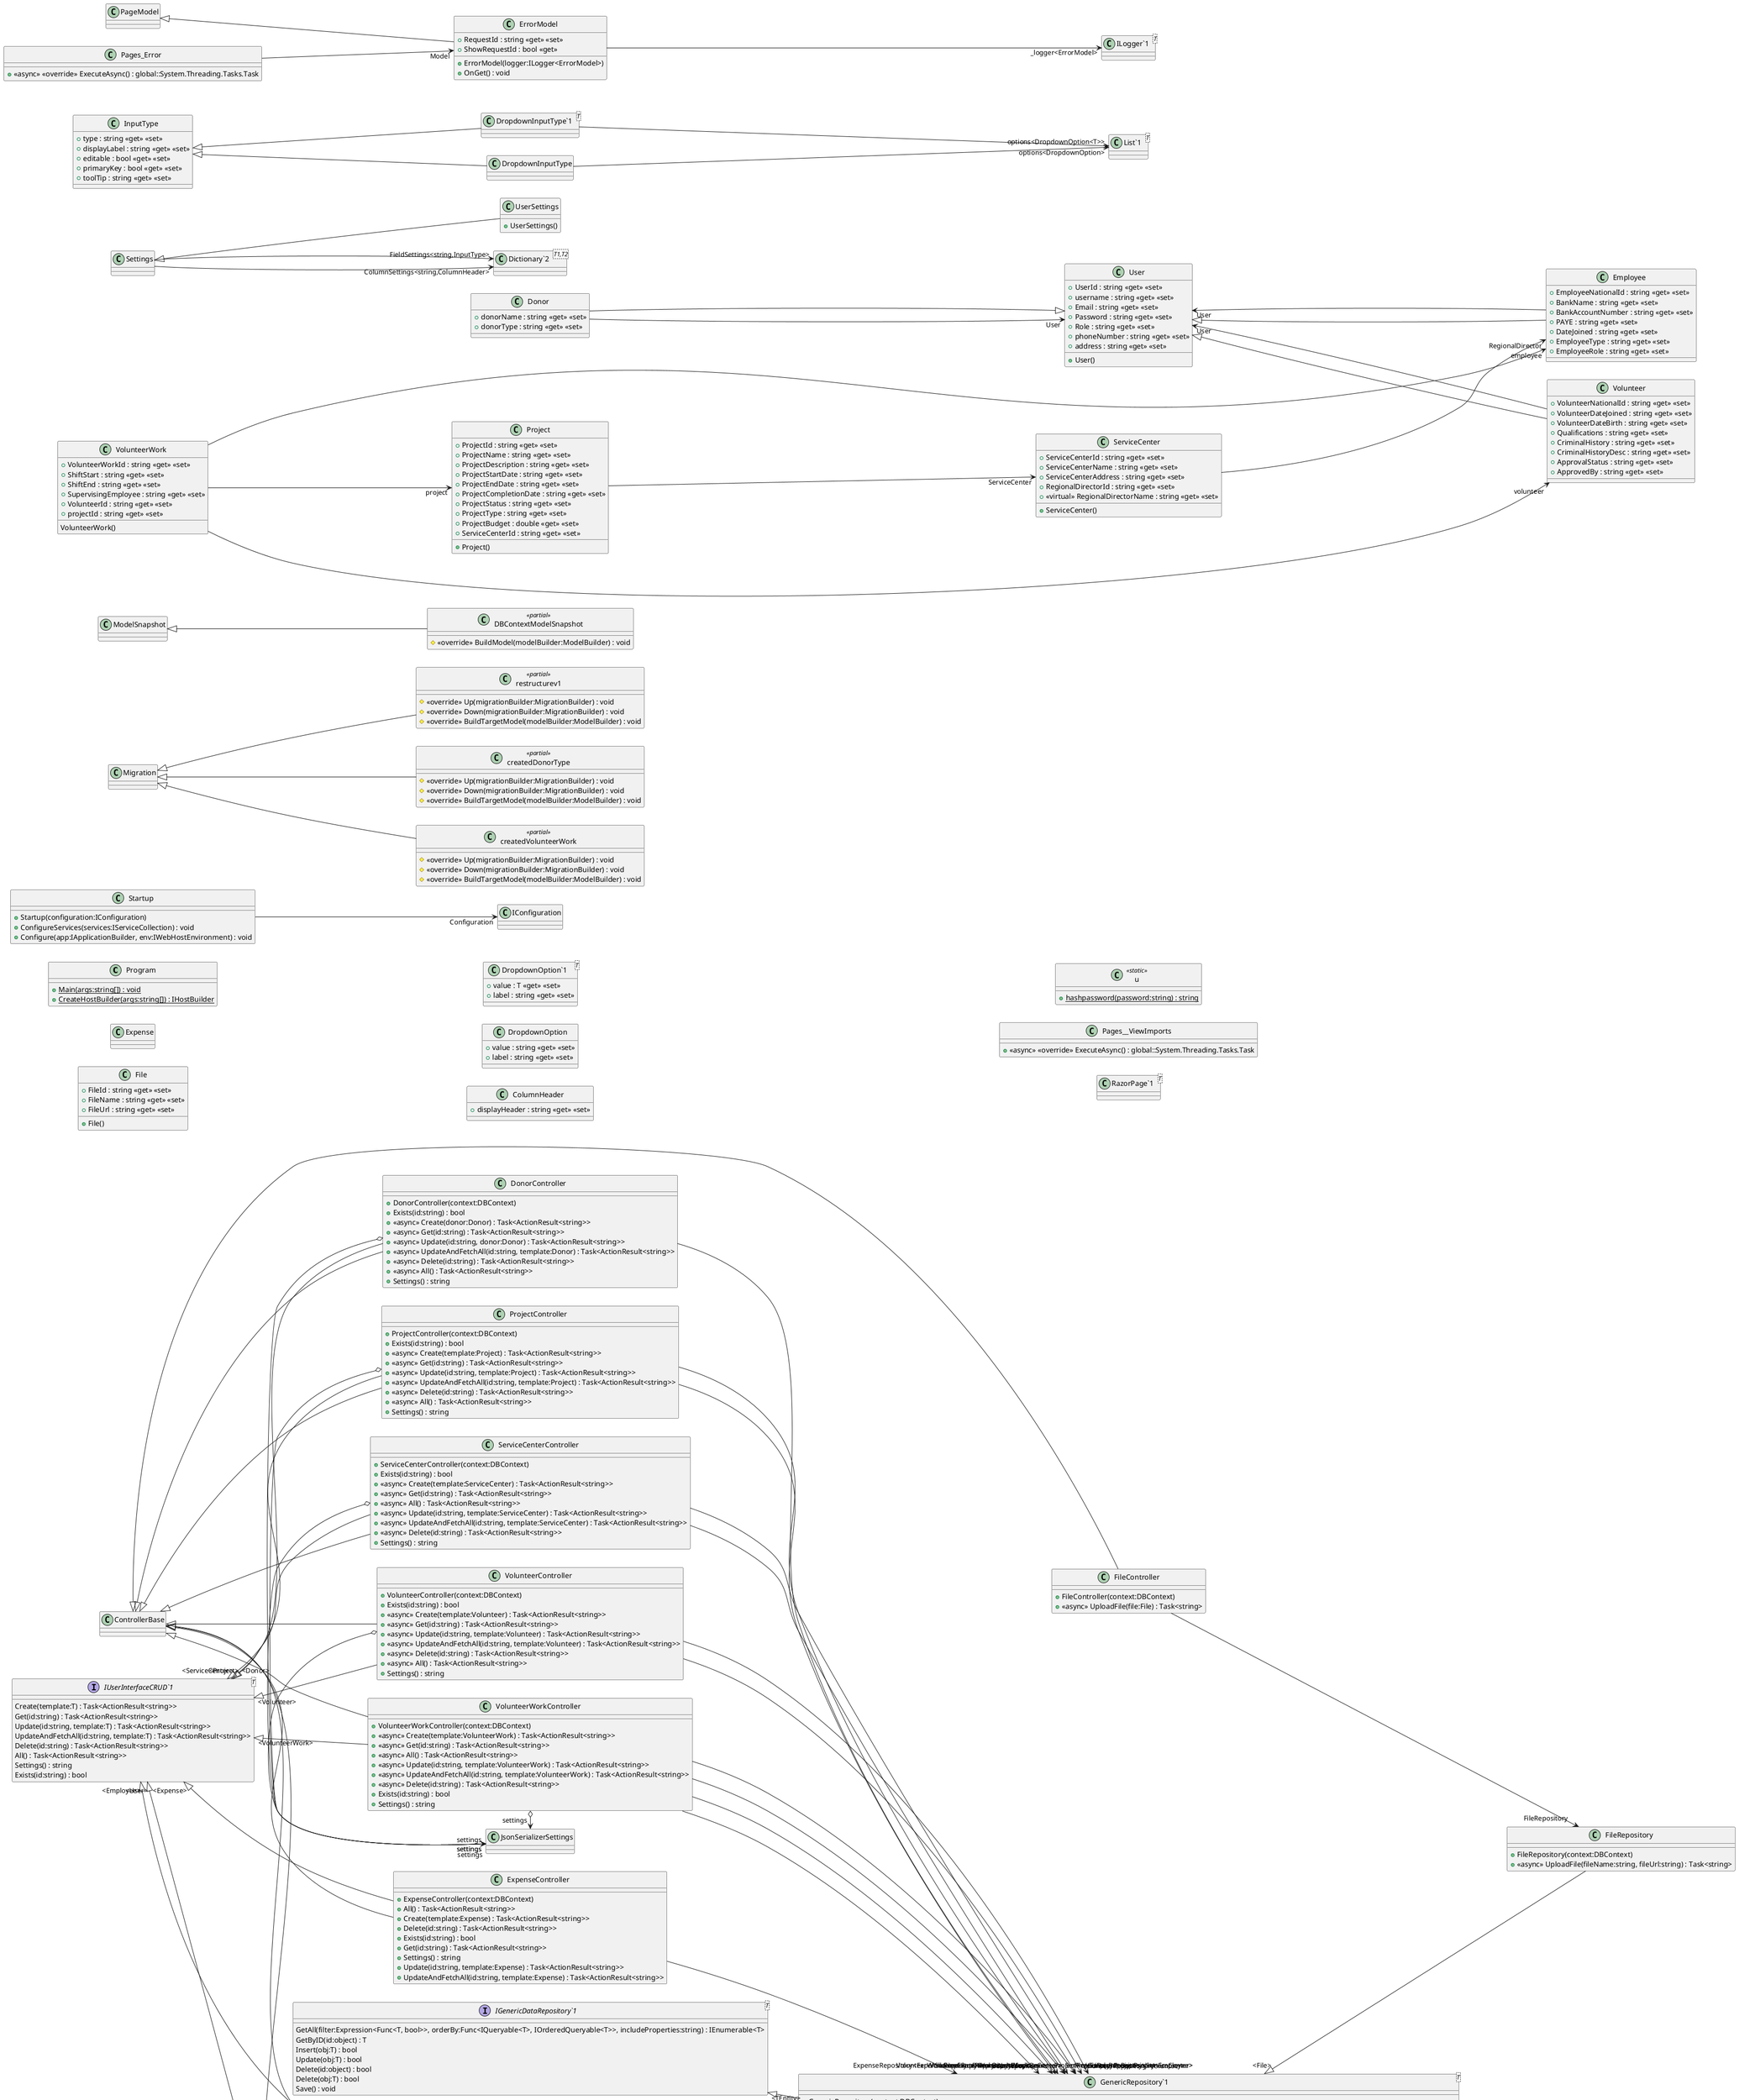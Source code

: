 @startuml

left to right direction

class Program {
    + {static} Main(args:string[]) : void
    + {static} CreateHostBuilder(args:string[]) : IHostBuilder
}
class Startup {
    + Startup(configuration:IConfiguration)
    + ConfigureServices(services:IServiceCollection) : void
    + Configure(app:IApplicationBuilder, env:IWebHostEnvironment) : void
}
Startup --> "Configuration" IConfiguration
class DonorController {
    + DonorController(context:DBContext)
    + Exists(id:string) : bool
    + <<async>> Create(donor:Donor) : Task<ActionResult<string>>
    + <<async>> Get(id:string) : Task<ActionResult<string>>
    + <<async>> Update(id:string, donor:Donor) : Task<ActionResult<string>>
    + <<async>> UpdateAndFetchAll(id:string, template:Donor) : Task<ActionResult<string>>
    + <<async>> Delete(id:string) : Task<ActionResult<string>>
    + <<async>> All() : Task<ActionResult<string>>
    + Settings() : string
}
class "IUserInterfaceCRUD`1"<T> {
}
class "GenericRepository`1"<T> {
}
ControllerBase <|-- DonorController
"IUserInterfaceCRUD`1" "<Donor>" <|-- DonorController
DonorController --> "DonorRepository<Donor>" "GenericRepository`1"
DonorController o-> "settings" JsonSerializerSettings
class EmployeeController {
    + EmployeeController(context:DBContext)
    + <<async>> Create(template:Employee) : Task<ActionResult<string>>
    + <<async>> Get(id:string) : Task<ActionResult<string>>
    + <<async>> Update(id:string, template:Employee) : Task<ActionResult<string>>
    + <<async>> UpdateAndFetchAll(id:string, template:Employee) : Task<ActionResult<string>>
    + <<async>> Delete(id:string) : Task<ActionResult<string>>
    + <<async>> All() : Task<ActionResult<string>>
    + Settings() : string
    + Exists(id:string) : bool
}
class "IUserInterfaceCRUD`1"<T> {
}
class "GenericRepository`1"<T> {
}
ControllerBase <|-- EmployeeController
"IUserInterfaceCRUD`1" "<Employee>" <|-- EmployeeController
EmployeeController --> "EmployeeRepository<Employee>" "GenericRepository`1"
class ExpenseController {
    + ExpenseController(context:DBContext)
    + All() : Task<ActionResult<string>>
    + Create(template:Expense) : Task<ActionResult<string>>
    + Delete(id:string) : Task<ActionResult<string>>
    + Exists(id:string) : bool
    + Get(id:string) : Task<ActionResult<string>>
    + Settings() : string
    + Update(id:string, template:Expense) : Task<ActionResult<string>>
    + UpdateAndFetchAll(id:string, template:Expense) : Task<ActionResult<string>>
}
class "IUserInterfaceCRUD`1"<T> {
}
class "GenericRepository`1"<T> {
}
ControllerBase <|-- ExpenseController
"IUserInterfaceCRUD`1" "<Expense>" <|-- ExpenseController
ExpenseController --> "ExpenseRepository<Expense>" "GenericRepository`1"
class FileController {
    + FileController(context:DBContext)
    + <<async>> UploadFile(file:File) : Task<string>
}
ControllerBase <|-- FileController
FileController --> "FileRepository" FileRepository
class ProjectController {
    + ProjectController(context:DBContext)
    + Exists(id:string) : bool
    + <<async>> Create(template:Project) : Task<ActionResult<string>>
    + <<async>> Get(id:string) : Task<ActionResult<string>>
    + <<async>> Update(id:string, template:Project) : Task<ActionResult<string>>
    + <<async>> UpdateAndFetchAll(id:string, template:Project) : Task<ActionResult<string>>
    + <<async>> Delete(id:string) : Task<ActionResult<string>>
    + <<async>> All() : Task<ActionResult<string>>
    + Settings() : string
}
class "IUserInterfaceCRUD`1"<T> {
}
class "GenericRepository`1"<T> {
}
ControllerBase <|-- ProjectController
"IUserInterfaceCRUD`1" "<Project>" <|-- ProjectController
ProjectController --> "ProjectRepository<Project>" "GenericRepository`1"
ProjectController --> "ServiceCenterRepository<ServiceCenter>" "GenericRepository`1"
ProjectController o-> "settings" JsonSerializerSettings
class ServiceCenterController {
    + ServiceCenterController(context:DBContext)
    + Exists(id:string) : bool
    + <<async>> Create(template:ServiceCenter) : Task<ActionResult<string>>
    + <<async>> Get(id:string) : Task<ActionResult<string>>
    + <<async>> All() : Task<ActionResult<string>>
    + <<async>> Update(id:string, template:ServiceCenter) : Task<ActionResult<string>>
    + <<async>> UpdateAndFetchAll(id:string, template:ServiceCenter) : Task<ActionResult<string>>
    + <<async>> Delete(id:string) : Task<ActionResult<string>>
    + Settings() : string
}
class "IUserInterfaceCRUD`1"<T> {
}
class "GenericRepository`1"<T> {
}
ControllerBase <|-- ServiceCenterController
"IUserInterfaceCRUD`1" "<ServiceCenter>" <|-- ServiceCenterController
ServiceCenterController --> "ServiceCenterRepository<ServiceCenter>" "GenericRepository`1"
ServiceCenterController --> "UserRepository<User>" "GenericRepository`1"
ServiceCenterController o-> "settings" JsonSerializerSettings
class UserController {
    + UserController(context:DBContext)
    + Exists(id:string) : bool
    + <<async>> LoginUser(user:User) : Task<ActionResult<String>>
    + <<async>> Create(template:User) : Task<ActionResult<string>>
    + <<async>> Get(id:string) : Task<ActionResult<string>>
    + <<async>> Update(id:string, template:User) : Task<ActionResult<string>>
    + <<async>> UpdateAndFetchAll(id:string, template:User) : Task<ActionResult<string>>
    + <<async>> Delete(id:string) : Task<ActionResult<string>>
    + <<async>> All() : Task<ActionResult<string>>
    + Settings() : string
}
class "IUserInterfaceCRUD`1"<T> {
}
ControllerBase <|-- UserController
"IUserInterfaceCRUD`1" "<User>" <|-- UserController
UserController --> "UserRepository" UserRepository
class VolunteerController {
    + VolunteerController(context:DBContext)
    + Exists(id:string) : bool
    + <<async>> Create(template:Volunteer) : Task<ActionResult<string>>
    + <<async>> Get(id:string) : Task<ActionResult<string>>
    + <<async>> Update(id:string, template:Volunteer) : Task<ActionResult<string>>
    + <<async>> UpdateAndFetchAll(id:string, template:Volunteer) : Task<ActionResult<string>>
    + <<async>> Delete(id:string) : Task<ActionResult<string>>
    + <<async>> All() : Task<ActionResult<string>>
    + Settings() : string
}
class "IUserInterfaceCRUD`1"<T> {
}
class "GenericRepository`1"<T> {
}
ControllerBase <|-- VolunteerController
"IUserInterfaceCRUD`1" "<Volunteer>" <|-- VolunteerController
VolunteerController --> "VolunteerRepository<Volunteer>" "GenericRepository`1"
VolunteerController --> "EmployeeRepository<Employee>" "GenericRepository`1"
VolunteerController o-> "settings" JsonSerializerSettings
class VolunteerWorkController {
    + VolunteerWorkController(context:DBContext)
    + <<async>> Create(template:VolunteerWork) : Task<ActionResult<string>>
    + <<async>> Get(id:string) : Task<ActionResult<string>>
    + <<async>> All() : Task<ActionResult<string>>
    + <<async>> Update(id:string, template:VolunteerWork) : Task<ActionResult<string>>
    + <<async>> UpdateAndFetchAll(id:string, template:VolunteerWork) : Task<ActionResult<string>>
    + <<async>> Delete(id:string) : Task<ActionResult<string>>
    + Exists(id:string) : bool
    + Settings() : string
}
class "IUserInterfaceCRUD`1"<T> {
}
class "GenericRepository`1"<T> {
}
ControllerBase <|-- VolunteerWorkController
"IUserInterfaceCRUD`1" "<VolunteerWork>" <|-- VolunteerWorkController
VolunteerWorkController --> "VolunteerWorkRepository<VolunteerWork>" "GenericRepository`1"
VolunteerWorkController --> "VolunteerRepository<Volunteer>" "GenericRepository`1"
VolunteerWorkController --> "EmployeeRepository<Employee>" "GenericRepository`1"
VolunteerWorkController --> "ProjectRepository<Project>" "GenericRepository`1"
VolunteerWorkController o-> "settings" JsonSerializerSettings
class FileRepository {
    + FileRepository(context:DBContext)
    + <<async>> UploadFile(fileName:string, fileUrl:string) : Task<string>
}
class "GenericRepository`1"<T> {
}
"GenericRepository`1" "<File>" <|-- FileRepository
class "GenericRepository`1"<TEntity> {
    + GenericRepository(context:DBContext)
    + <<virtual>> GetAll(filter:Expression<Func<TEntity, bool>>, orderBy:Func<IQueryable<TEntity>, IOrderedQueryable<TEntity>>, includeProperties:string) : IEnumerable<TEntity>
    + <<virtual>> GetByID(id:object) : TEntity
    + <<virtual>> Insert(entity:TEntity) : bool
    + <<virtual>> Update(entityToUpdate:TEntity) : bool
    + <<virtual>> Delete(id:object) : bool
    + <<virtual>> Delete(entityToDelete:TEntity) : bool
    + <<virtual>> <<async>> GetAllAsync(filter:Expression<Func<TEntity, bool>>, orderBy:Func<IQueryable<TEntity>, IOrderedQueryable<TEntity>>, includeProperties:string) : Task<IEnumerable<TEntity>>
    + <<virtual>> <<async>> GetByIDAsync(id:object) : Task<TEntity>
    + <<virtual>> <<async>> InsertAsync(entity:TEntity) : Task<bool>
    + <<virtual>> <<async>> UpdateAsync(entityToUpdate:TEntity) : Task<bool>
    + <<virtual>> <<async>> DeleteAsync(id:object) : Task<bool>
    + <<virtual>> <<async>> DeleteAsync(entityToDelete:TEntity) : Task<bool>
    + Save() : void
    + <<async>> SaveAsync() : Task
}
class "IGenericDataRepository`1"<T> {
}
class "DbSet`1"<T> {
}
"IGenericDataRepository`1" "<TEntity>" <|-- "GenericRepository`1"
"GenericRepository`1" --> "context" DBContext
"GenericRepository`1" --> "dbSet<TEntity>" "DbSet`1"
class RepositoryReference {
    + RepositoryReference(context:DBContext)
    + BeginTransaction() : void
    + Commit() : void
    + Dispose() : void
    + Rollback() : void
}
class "GenericRepository`1"<T> {
}
IRepositoryReference <|-- RepositoryReference
IDisposable <|-- RepositoryReference
RepositoryReference --> "context" DBContext
RepositoryReference --> "employeeRepository<Employee>" "GenericRepository`1"
RepositoryReference --> "donorRepository<Donor>" "GenericRepository`1"
RepositoryReference --> "projectRepository<Project>" "GenericRepository`1"
RepositoryReference --> "serviceCenterRepository<ServiceCenter>" "GenericRepository`1"
RepositoryReference --> "userRepository" UserRepository
RepositoryReference --> "volunteerRepository<Volunteer>" "GenericRepository`1"
RepositoryReference --> "volunteerWorkRepository<VolunteerWork>" "GenericRepository`1"
RepositoryReference --> "EmployeeRepository<Employee>" "GenericRepository`1"
RepositoryReference --> "DonorRepository<Donor>" "GenericRepository`1"
RepositoryReference --> "ProjectRepository<Project>" "GenericRepository`1"
RepositoryReference --> "ServiceCenterRepository<ServiceCenter>" "GenericRepository`1"
RepositoryReference --> "UserRepository" UserRepository
RepositoryReference --> "VolunteerRepository<Volunteer>" "GenericRepository`1"
RepositoryReference --> "VolunteerWorkRepository<VolunteerWork>" "GenericRepository`1"
class UserRepository {
    + UserRepository(context:DBContext)
    + <<virtual>> <<async>> Login(username:string, password:string) : Task<User>
    + <<virtual>> <<async>> Register(username:string, password:string) : Task<User>
}
class "GenericRepository`1"<T> {
}
"GenericRepository`1" "<User>" <|-- UserRepository
class DBContext {
    + DBContext(options:DbContextOptions<DBContext>)
    + DBContext()
    # <<override>> OnModelCreating(modelBuilder:ModelBuilder) : void
}
DbContext <|-- DBContext
interface "IUserInterfaceCRUD`1"<T> {
    Create(template:T) : Task<ActionResult<string>>
    Get(id:string) : Task<ActionResult<string>>
    Update(id:string, template:T) : Task<ActionResult<string>>
    UpdateAndFetchAll(id:string, template:T) : Task<ActionResult<string>>
    Delete(id:string) : Task<ActionResult<string>>
    All() : Task<ActionResult<string>>
    Settings() : string
    Exists(id:string) : bool
}
class restructurev1 <<partial>> {
    # <<override>> Up(migrationBuilder:MigrationBuilder) : void
    # <<override>> Down(migrationBuilder:MigrationBuilder) : void
}
Migration <|-- restructurev1
class restructurev1 <<partial>> {
    # <<override>> BuildTargetModel(modelBuilder:ModelBuilder) : void
}
class createdDonorType <<partial>> {
    # <<override>> Up(migrationBuilder:MigrationBuilder) : void
    # <<override>> Down(migrationBuilder:MigrationBuilder) : void
}
Migration <|-- createdDonorType
class createdDonorType <<partial>> {
    # <<override>> BuildTargetModel(modelBuilder:ModelBuilder) : void
}
class createdVolunteerWork <<partial>> {
    # <<override>> Up(migrationBuilder:MigrationBuilder) : void
    # <<override>> Down(migrationBuilder:MigrationBuilder) : void
}
Migration <|-- createdVolunteerWork
class createdVolunteerWork <<partial>> {
    # <<override>> BuildTargetModel(modelBuilder:ModelBuilder) : void
}
class DBContextModelSnapshot <<partial>> {
    # <<override>> BuildModel(modelBuilder:ModelBuilder) : void
}
ModelSnapshot <|-- DBContextModelSnapshot
class Donor {
    + donorName : string <<get>> <<set>>
    + donorType : string <<get>> <<set>>
}
User <|-- Donor
Donor --> "User" User
class Employee {
    + EmployeeNationalId : string <<get>> <<set>>
    + BankName : string <<get>> <<set>>
    + BankAccountNumber : string <<get>> <<set>>
    + PAYE : string <<get>> <<set>>
    + DateJoined : string <<get>> <<set>>
    + EmployeeType : string <<get>> <<set>>
    + EmployeeRole : string <<get>> <<set>>
}
User <|-- Employee
Employee --> "User" User
class Expense {
}
class File {
    + File()
    + FileId : string <<get>> <<set>>
    + FileName : string <<get>> <<set>>
    + FileUrl : string <<get>> <<set>>
}
class Project {
    + Project()
    + ProjectId : string <<get>> <<set>>
    + ProjectName : string <<get>> <<set>>
    + ProjectDescription : string <<get>> <<set>>
    + ProjectStartDate : string <<get>> <<set>>
    + ProjectEndDate : string <<get>> <<set>>
    + ProjectCompletionDate : string <<get>> <<set>>
    + ProjectStatus : string <<get>> <<set>>
    + ProjectType : string <<get>> <<set>>
    + ProjectBudget : double <<get>> <<set>>
    + ServiceCenterId : string <<get>> <<set>>
}
Project --> "ServiceCenter" ServiceCenter
class ServiceCenter {
    + ServiceCenter()
    + ServiceCenterId : string <<get>> <<set>>
    + ServiceCenterName : string <<get>> <<set>>
    + ServiceCenterAddress : string <<get>> <<set>>
    + RegionalDirectorId : string <<get>> <<set>>
    + <<virtual>> RegionalDirectorName : string <<get>> <<set>>
}
ServiceCenter --> "RegionalDirector" Employee
class Settings {
}
class UserSettings {
    + UserSettings()
}
class InputType {
    + type : string <<get>> <<set>>
    + displayLabel : string <<get>> <<set>>
    + editable : bool <<get>> <<set>>
    + primaryKey : bool <<get>> <<set>>
    + toolTip : string <<get>> <<set>>
}
class "DropdownInputType`1"<T> {
}
class DropdownInputType {
}
class "DropdownOption`1"<T> {
    + value : T <<get>> <<set>>
    + label : string <<get>> <<set>>
}
class DropdownOption {
    + value : string <<get>> <<set>>
    + label : string <<get>> <<set>>
}
class ColumnHeader {
    + displayHeader : string <<get>> <<set>>
}
class "Dictionary`2"<T1,T2> {
}
class "List`1"<T> {
}
Settings --> "ColumnSettings<string,ColumnHeader>" "Dictionary`2"
Settings --> "FieldSettings<string,InputType>" "Dictionary`2"
Settings <|-- UserSettings
InputType <|-- "DropdownInputType`1"
"DropdownInputType`1" --> "options<DropdownOption<T>>" "List`1"
InputType <|-- DropdownInputType
DropdownInputType --> "options<DropdownOption>" "List`1"
class User {
    + User()
    + UserId : string <<get>> <<set>>
    + username : string <<get>> <<set>>
    + Email : string <<get>> <<set>>
    + Password : string <<get>> <<set>>
    + Role : string <<get>> <<set>>
    + phoneNumber : string <<get>> <<set>>
    + address : string <<get>> <<set>>
}
class Volunteer {
    + VolunteerNationalId : string <<get>> <<set>>
    + VolunteerDateJoined : string <<get>> <<set>>
    + VolunteerDateBirth : string <<get>> <<set>>
    + Qualifications : string <<get>> <<set>>
    + CriminalHistory : string <<get>> <<set>>
    + CriminalHistoryDesc : string <<get>> <<set>>
    + ApprovalStatus : string <<get>> <<set>>
    + ApprovedBy : string <<get>> <<set>>
}
User <|-- Volunteer
Volunteer --> "User" User
class VolunteerWork {
    VolunteerWork()
    + VolunteerWorkId : string <<get>> <<set>>
    + ShiftStart : string <<get>> <<set>>
    + ShiftEnd : string <<get>> <<set>>
    + SupervisingEmployee : string <<get>> <<set>>
    + VolunteerId : string <<get>> <<set>>
    + projectId : string <<get>> <<set>>
}
VolunteerWork --> "employee" Employee
VolunteerWork --> "volunteer" Volunteer
VolunteerWork --> "project" Project
class ErrorModel {
    + ErrorModel(logger:ILogger<ErrorModel>)
    + RequestId : string <<get>> <<set>>
    + ShowRequestId : bool <<get>>
    + OnGet() : void
}
class "ILogger`1"<T> {
}
PageModel <|-- ErrorModel
ErrorModel --> "_logger<ErrorModel>" "ILogger`1"
class u <<static>> {
    + {static} hashpassword(password:string) : string
}
interface "IGenericDataRepository`1"<T> {
    GetAll(filter:Expression<Func<T, bool>>, orderBy:Func<IQueryable<T>, IOrderedQueryable<T>>, includeProperties:string) : IEnumerable<T>
    GetByID(id:object) : T
    Insert(obj:T) : bool
    Update(obj:T) : bool
    Delete(id:object) : bool
    Delete(obj:T) : bool
    Save() : void
}
interface IRepositoryReference {
    BeginTransaction() : void
    Commit() : void
    Rollback() : void
    Dispose() : void
}
class Pages_Error {
    + <<async>> <<override>> ExecuteAsync() : global::System.Threading.Tasks.Task
}
Pages_Error --> "Model" ErrorModel
class Pages__ViewImports {
    + <<async>> <<override>> ExecuteAsync() : global::System.Threading.Tasks.Task
}
class "RazorPage`1"<T> {
}
@enduml
